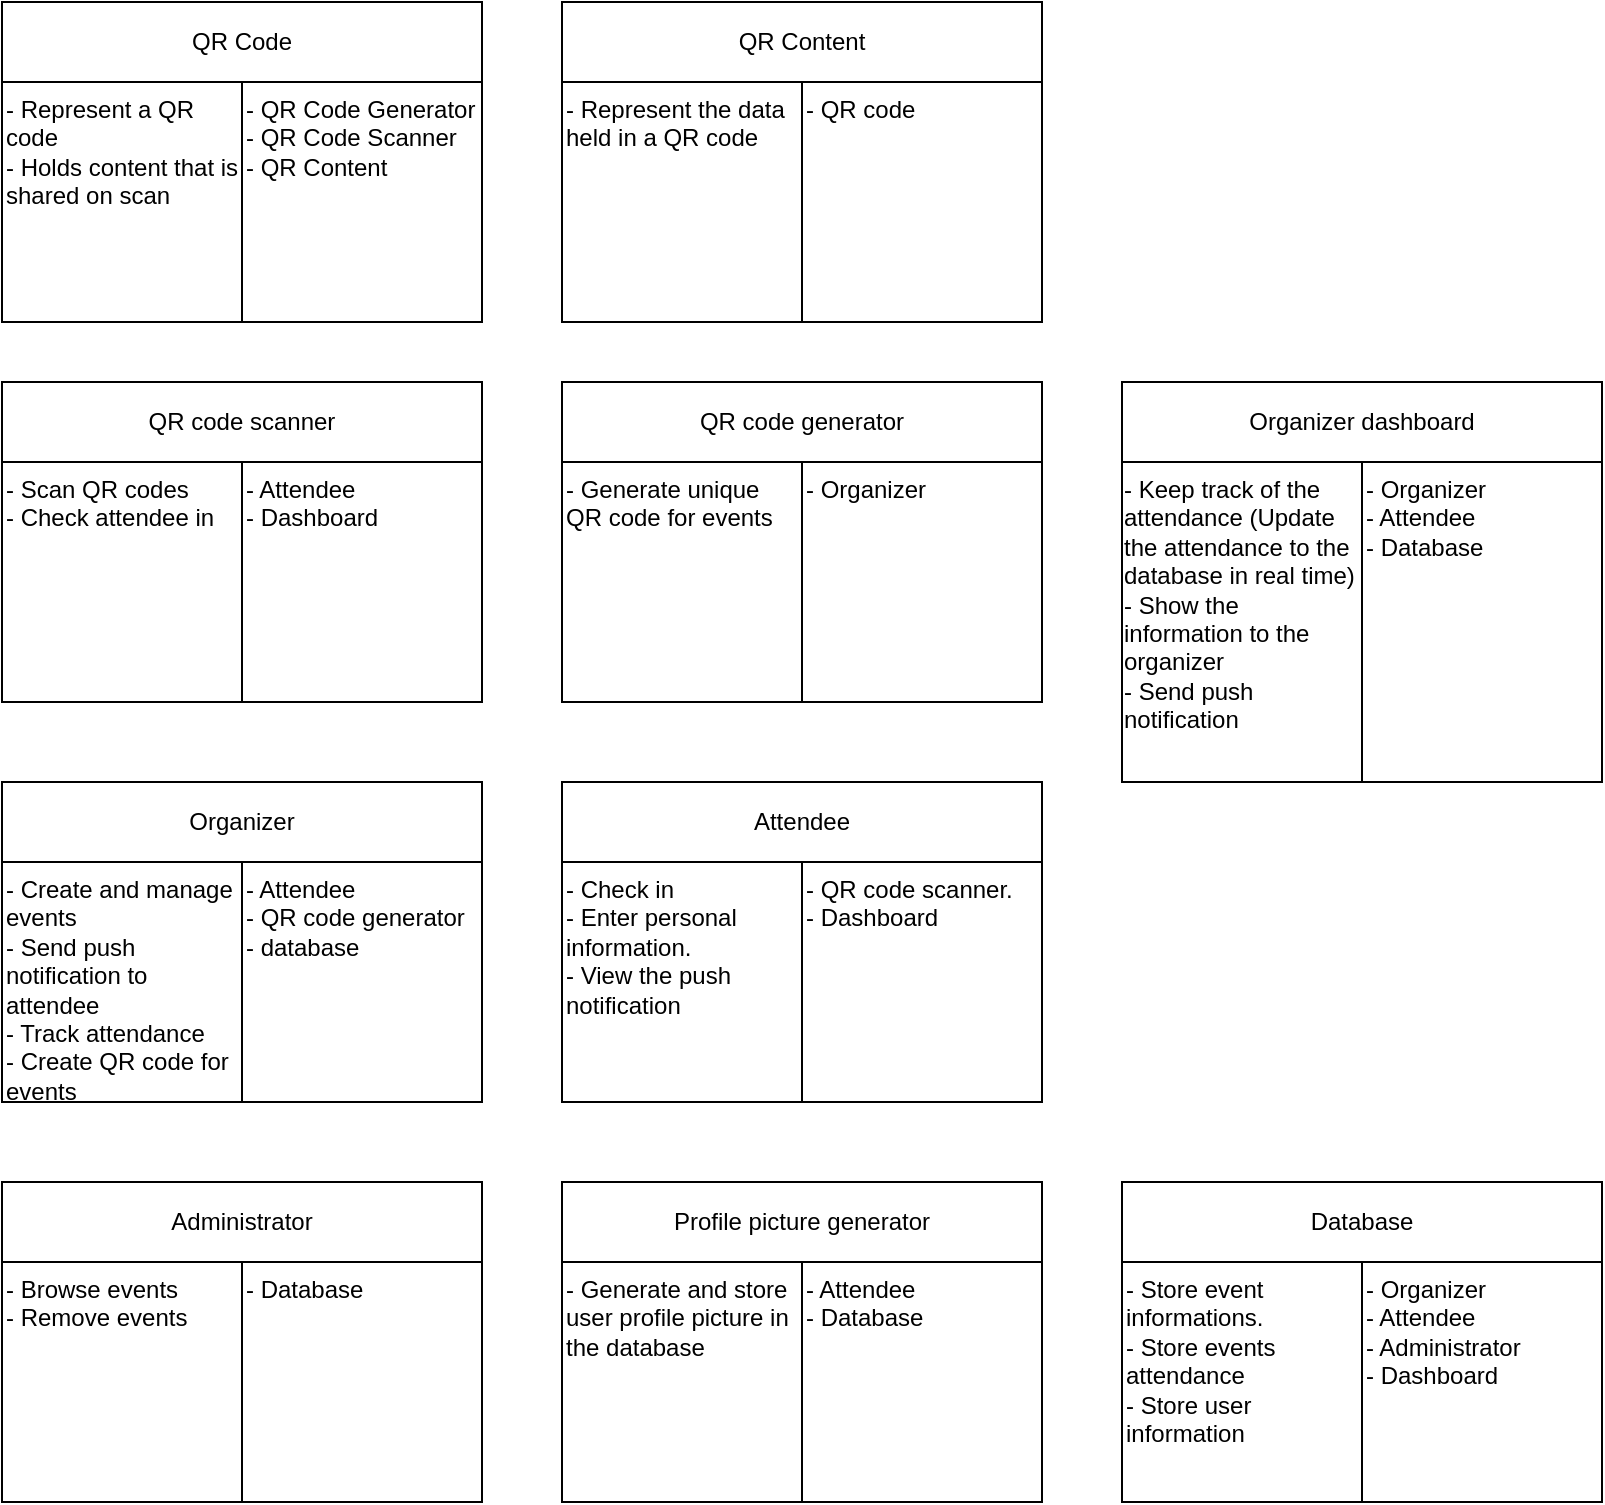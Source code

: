 <mxfile version="23.1.3" type="github">
  <diagram name="Page-1" id="isyf78NvJ2EBEAnTLSQR">
    <mxGraphModel dx="960" dy="1489" grid="1" gridSize="10" guides="1" tooltips="1" connect="1" arrows="1" fold="1" page="1" pageScale="1" pageWidth="1100" pageHeight="850" math="0" shadow="0">
      <root>
        <mxCell id="0" />
        <mxCell id="1" parent="0" />
        <mxCell id="p0VleNT7jk7Zis_5twDi-4" value="" style="group;align=left;verticalAlign=top;" parent="1" vertex="1" connectable="0">
          <mxGeometry x="160" y="120" width="240" height="160" as="geometry" />
        </mxCell>
        <mxCell id="p0VleNT7jk7Zis_5twDi-1" value="QR code scanner" style="rounded=0;whiteSpace=wrap;html=1;" parent="p0VleNT7jk7Zis_5twDi-4" vertex="1">
          <mxGeometry width="240" height="40" as="geometry" />
        </mxCell>
        <mxCell id="p0VleNT7jk7Zis_5twDi-2" value="- Scan QR codes&lt;br&gt;- Check attendee in" style="rounded=0;whiteSpace=wrap;html=1;verticalAlign=top;align=left;" parent="p0VleNT7jk7Zis_5twDi-4" vertex="1">
          <mxGeometry y="40" width="120" height="120" as="geometry" />
        </mxCell>
        <mxCell id="p0VleNT7jk7Zis_5twDi-3" value="- Attendee&lt;br&gt;&lt;div style=&quot;&quot;&gt;- Dashboard&lt;/div&gt;" style="rounded=0;whiteSpace=wrap;html=1;verticalAlign=top;align=left;" parent="p0VleNT7jk7Zis_5twDi-4" vertex="1">
          <mxGeometry x="120" y="40" width="120" height="120" as="geometry" />
        </mxCell>
        <mxCell id="p0VleNT7jk7Zis_5twDi-5" value="" style="group;align=left;" parent="1" vertex="1" connectable="0">
          <mxGeometry x="440" y="120" width="240" height="160" as="geometry" />
        </mxCell>
        <mxCell id="p0VleNT7jk7Zis_5twDi-6" value="QR code generator" style="rounded=0;whiteSpace=wrap;html=1;" parent="p0VleNT7jk7Zis_5twDi-5" vertex="1">
          <mxGeometry width="240" height="40" as="geometry" />
        </mxCell>
        <mxCell id="p0VleNT7jk7Zis_5twDi-7" value="- Generate unique QR code for events" style="rounded=0;whiteSpace=wrap;html=1;verticalAlign=top;align=left;" parent="p0VleNT7jk7Zis_5twDi-5" vertex="1">
          <mxGeometry y="40" width="120" height="120" as="geometry" />
        </mxCell>
        <mxCell id="p0VleNT7jk7Zis_5twDi-8" value="- Organizer&amp;nbsp;" style="rounded=0;whiteSpace=wrap;html=1;align=left;verticalAlign=top;" parent="p0VleNT7jk7Zis_5twDi-5" vertex="1">
          <mxGeometry x="120" y="40" width="120" height="120" as="geometry" />
        </mxCell>
        <mxCell id="p0VleNT7jk7Zis_5twDi-9" value="" style="group" parent="1" vertex="1" connectable="0">
          <mxGeometry x="160" y="320" width="240" height="160" as="geometry" />
        </mxCell>
        <mxCell id="p0VleNT7jk7Zis_5twDi-10" value="Organizer" style="rounded=0;whiteSpace=wrap;html=1;" parent="p0VleNT7jk7Zis_5twDi-9" vertex="1">
          <mxGeometry width="240" height="40" as="geometry" />
        </mxCell>
        <mxCell id="p0VleNT7jk7Zis_5twDi-11" value="- Create and manage events&lt;br&gt;- Send push notification to attendee&lt;br&gt;- Track attendance&lt;br&gt;- Create QR code for events&amp;nbsp;" style="rounded=0;whiteSpace=wrap;html=1;align=left;verticalAlign=top;" parent="p0VleNT7jk7Zis_5twDi-9" vertex="1">
          <mxGeometry y="40" width="120" height="120" as="geometry" />
        </mxCell>
        <mxCell id="p0VleNT7jk7Zis_5twDi-12" value="- Attendee&lt;br&gt;- QR code generator&lt;br&gt;- database &amp;nbsp;&amp;nbsp;" style="rounded=0;whiteSpace=wrap;html=1;align=left;verticalAlign=top;" parent="p0VleNT7jk7Zis_5twDi-9" vertex="1">
          <mxGeometry x="120" y="40" width="120" height="120" as="geometry" />
        </mxCell>
        <mxCell id="p0VleNT7jk7Zis_5twDi-13" value="" style="group" parent="1" vertex="1" connectable="0">
          <mxGeometry x="440" y="320" width="240" height="160" as="geometry" />
        </mxCell>
        <mxCell id="p0VleNT7jk7Zis_5twDi-14" value="Attendee" style="rounded=0;whiteSpace=wrap;html=1;" parent="p0VleNT7jk7Zis_5twDi-13" vertex="1">
          <mxGeometry width="240" height="40" as="geometry" />
        </mxCell>
        <mxCell id="p0VleNT7jk7Zis_5twDi-15" value="- Check in&lt;br&gt;- Enter personal information.&lt;br&gt;- View the push notification&amp;nbsp;" style="rounded=0;whiteSpace=wrap;html=1;verticalAlign=top;align=left;" parent="p0VleNT7jk7Zis_5twDi-13" vertex="1">
          <mxGeometry y="40" width="120" height="120" as="geometry" />
        </mxCell>
        <mxCell id="p0VleNT7jk7Zis_5twDi-16" value="- QR code scanner.&lt;br&gt;- Dashboard&amp;nbsp;" style="rounded=0;whiteSpace=wrap;html=1;align=left;verticalAlign=top;" parent="p0VleNT7jk7Zis_5twDi-13" vertex="1">
          <mxGeometry x="120" y="40" width="120" height="120" as="geometry" />
        </mxCell>
        <mxCell id="p0VleNT7jk7Zis_5twDi-17" value="" style="group" parent="1" vertex="1" connectable="0">
          <mxGeometry x="160" y="520" width="240" height="160" as="geometry" />
        </mxCell>
        <mxCell id="p0VleNT7jk7Zis_5twDi-18" value="Administrator" style="rounded=0;whiteSpace=wrap;html=1;" parent="p0VleNT7jk7Zis_5twDi-17" vertex="1">
          <mxGeometry width="240" height="40" as="geometry" />
        </mxCell>
        <mxCell id="p0VleNT7jk7Zis_5twDi-19" value="&lt;div style=&quot;&quot;&gt;- Browse events&lt;/div&gt;&lt;div style=&quot;&quot;&gt;- Remove events&lt;/div&gt;" style="rounded=0;whiteSpace=wrap;html=1;verticalAlign=top;align=left;" parent="p0VleNT7jk7Zis_5twDi-17" vertex="1">
          <mxGeometry y="40" width="120" height="120" as="geometry" />
        </mxCell>
        <mxCell id="p0VleNT7jk7Zis_5twDi-20" value="- Database" style="rounded=0;whiteSpace=wrap;html=1;align=left;verticalAlign=top;" parent="p0VleNT7jk7Zis_5twDi-17" vertex="1">
          <mxGeometry x="120" y="40" width="120" height="120" as="geometry" />
        </mxCell>
        <mxCell id="p0VleNT7jk7Zis_5twDi-21" value="" style="group" parent="1" vertex="1" connectable="0">
          <mxGeometry x="440" y="520" width="240" height="160" as="geometry" />
        </mxCell>
        <mxCell id="p0VleNT7jk7Zis_5twDi-22" value="Profile picture generator" style="rounded=0;whiteSpace=wrap;html=1;" parent="p0VleNT7jk7Zis_5twDi-21" vertex="1">
          <mxGeometry width="240" height="40" as="geometry" />
        </mxCell>
        <mxCell id="p0VleNT7jk7Zis_5twDi-23" value="- Generate and store user profile picture in the database&amp;nbsp;" style="rounded=0;whiteSpace=wrap;html=1;align=left;verticalAlign=top;" parent="p0VleNT7jk7Zis_5twDi-21" vertex="1">
          <mxGeometry y="40" width="120" height="120" as="geometry" />
        </mxCell>
        <mxCell id="p0VleNT7jk7Zis_5twDi-24" value="- Attendee&lt;br&gt;&lt;div style=&quot;&quot;&gt;- Database&lt;/div&gt;" style="rounded=0;whiteSpace=wrap;html=1;align=left;verticalAlign=top;" parent="p0VleNT7jk7Zis_5twDi-21" vertex="1">
          <mxGeometry x="120" y="40" width="120" height="120" as="geometry" />
        </mxCell>
        <mxCell id="p0VleNT7jk7Zis_5twDi-25" value="" style="group;align=left;verticalAlign=top;horizontal=0;" parent="1" vertex="1" connectable="0">
          <mxGeometry x="720" y="120" width="240" height="240" as="geometry" />
        </mxCell>
        <mxCell id="p0VleNT7jk7Zis_5twDi-26" value="Organizer dashboard" style="rounded=0;whiteSpace=wrap;html=1;" parent="p0VleNT7jk7Zis_5twDi-25" vertex="1">
          <mxGeometry width="240" height="40" as="geometry" />
        </mxCell>
        <mxCell id="p0VleNT7jk7Zis_5twDi-27" value="&lt;div style=&quot;text-align: left;&quot;&gt;- Keep track of the attendance (Update the attendance to the database in real time)&lt;/div&gt;&lt;div style=&quot;text-align: left;&quot;&gt;- Show the information to the organizer&lt;/div&gt;&lt;div style=&quot;text-align: left;&quot;&gt;- Send push notification&lt;/div&gt;" style="rounded=0;whiteSpace=wrap;html=1;verticalAlign=top;" parent="p0VleNT7jk7Zis_5twDi-25" vertex="1">
          <mxGeometry y="40" width="120" height="160" as="geometry" />
        </mxCell>
        <mxCell id="p0VleNT7jk7Zis_5twDi-28" value="&lt;div style=&quot;&quot;&gt;- Organizer&lt;/div&gt;- Attendee&lt;br&gt;- Database&amp;nbsp;" style="rounded=0;whiteSpace=wrap;html=1;align=left;horizontal=1;verticalAlign=top;" parent="p0VleNT7jk7Zis_5twDi-25" vertex="1">
          <mxGeometry x="120" y="40" width="120" height="160" as="geometry" />
        </mxCell>
        <mxCell id="b8OZTbFHbv40sIYhW2uN-1" value="" style="group" parent="1" vertex="1" connectable="0">
          <mxGeometry x="720" y="520" width="240" height="160" as="geometry" />
        </mxCell>
        <mxCell id="b8OZTbFHbv40sIYhW2uN-2" value="Database" style="rounded=0;whiteSpace=wrap;html=1;" parent="b8OZTbFHbv40sIYhW2uN-1" vertex="1">
          <mxGeometry width="240" height="40" as="geometry" />
        </mxCell>
        <mxCell id="b8OZTbFHbv40sIYhW2uN-3" value="- Store event informations.&lt;br&gt;- Store events attendance&lt;br&gt;- Store user information&amp;nbsp;" style="rounded=0;whiteSpace=wrap;html=1;verticalAlign=top;align=left;" parent="b8OZTbFHbv40sIYhW2uN-1" vertex="1">
          <mxGeometry y="40" width="120" height="120" as="geometry" />
        </mxCell>
        <mxCell id="b8OZTbFHbv40sIYhW2uN-4" value="- Organizer&lt;br&gt;- Attendee&lt;br&gt;- Administrator&lt;br&gt;- Dashboard &amp;nbsp;" style="rounded=0;whiteSpace=wrap;html=1;align=left;verticalAlign=top;" parent="b8OZTbFHbv40sIYhW2uN-1" vertex="1">
          <mxGeometry x="120" y="40" width="120" height="120" as="geometry" />
        </mxCell>
        <mxCell id="ndnspTAVWhX3wWvvUTWw-5" value="" style="group;align=left;verticalAlign=top;" vertex="1" connectable="0" parent="1">
          <mxGeometry x="160" y="-70" width="240" height="160" as="geometry" />
        </mxCell>
        <mxCell id="ndnspTAVWhX3wWvvUTWw-6" value="QR Code" style="rounded=0;whiteSpace=wrap;html=1;" vertex="1" parent="ndnspTAVWhX3wWvvUTWw-5">
          <mxGeometry width="240" height="40" as="geometry" />
        </mxCell>
        <mxCell id="ndnspTAVWhX3wWvvUTWw-7" value="- Represent a QR code&lt;br&gt;- Holds content that is shared on scan" style="rounded=0;whiteSpace=wrap;html=1;verticalAlign=top;align=left;" vertex="1" parent="ndnspTAVWhX3wWvvUTWw-5">
          <mxGeometry y="40" width="120" height="120" as="geometry" />
        </mxCell>
        <mxCell id="ndnspTAVWhX3wWvvUTWw-8" value="- QR Code Generator&lt;br&gt;- QR Code Scanner&lt;br&gt;- QR Content" style="rounded=0;whiteSpace=wrap;html=1;verticalAlign=top;align=left;" vertex="1" parent="ndnspTAVWhX3wWvvUTWw-5">
          <mxGeometry x="120" y="40" width="120" height="120" as="geometry" />
        </mxCell>
        <mxCell id="ndnspTAVWhX3wWvvUTWw-9" value="" style="group;align=left;verticalAlign=top;" vertex="1" connectable="0" parent="1">
          <mxGeometry x="440" y="-70" width="240" height="160" as="geometry" />
        </mxCell>
        <mxCell id="ndnspTAVWhX3wWvvUTWw-10" value="QR Content" style="rounded=0;whiteSpace=wrap;html=1;" vertex="1" parent="ndnspTAVWhX3wWvvUTWw-9">
          <mxGeometry width="240" height="40" as="geometry" />
        </mxCell>
        <mxCell id="ndnspTAVWhX3wWvvUTWw-11" value="- Represent the data held in a QR code" style="rounded=0;whiteSpace=wrap;html=1;verticalAlign=top;align=left;" vertex="1" parent="ndnspTAVWhX3wWvvUTWw-9">
          <mxGeometry y="40" width="120" height="120" as="geometry" />
        </mxCell>
        <mxCell id="ndnspTAVWhX3wWvvUTWw-12" value="- QR code" style="rounded=0;whiteSpace=wrap;html=1;verticalAlign=top;align=left;" vertex="1" parent="ndnspTAVWhX3wWvvUTWw-9">
          <mxGeometry x="120" y="40" width="120" height="120" as="geometry" />
        </mxCell>
      </root>
    </mxGraphModel>
  </diagram>
</mxfile>
